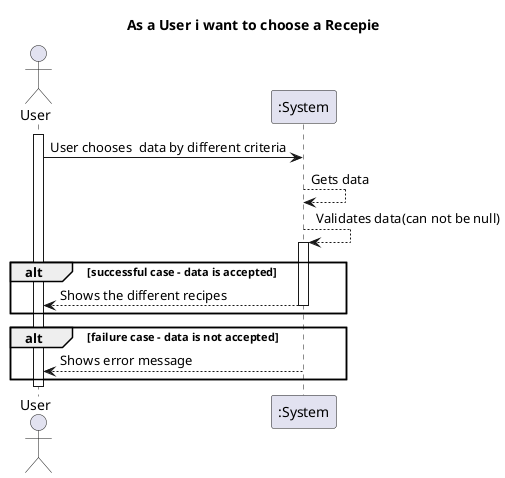 @startuml
'https://plantuml.com/sequence-diagram
actor "User" as MD
title As a User i want to choose a Recepie

activate MD
MD -> ":System" : User chooses  data by different criteria
":System" --> ":System" : Gets data
":System" --> ":System" : Validates data(can not be null)
alt successful case - data is accepted
activate ":System"
":System" --> MD : Shows the different recipes
deactivate ":System"

end

alt failure case - data is not accepted
activate ":System"
":System" --> MD : Shows error message
deactivate ":System"

end
deactivate MD
@enduml
